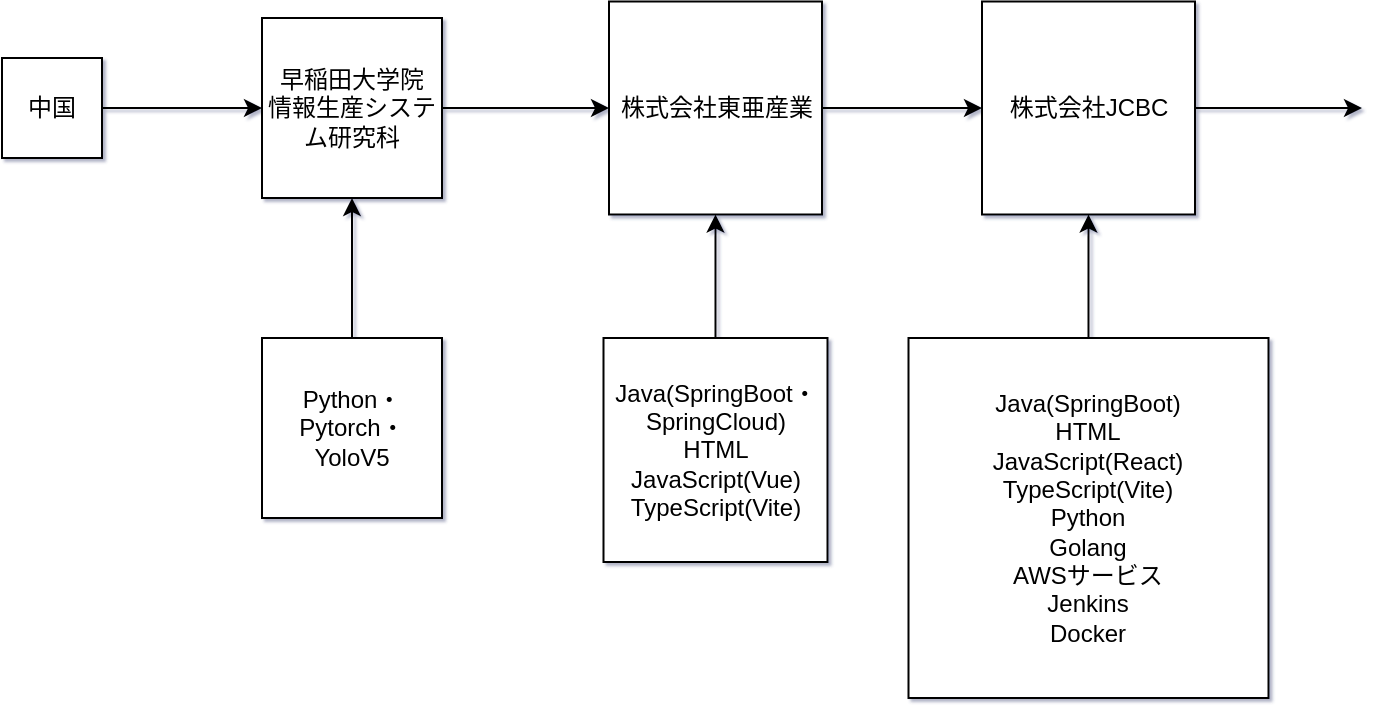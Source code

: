 <mxfile version="21.8.2" type="github">
  <diagram name="第 1 页" id="MlGkOc0rK8qGBOlLQdbf">
    <mxGraphModel dx="906" dy="492" grid="0" gridSize="10" guides="1" tooltips="1" connect="1" arrows="1" fold="1" page="0" pageScale="1" pageWidth="827" pageHeight="1169" background="#FFFFFF" math="0" shadow="1">
      <root>
        <mxCell id="0" />
        <mxCell id="1" parent="0" />
        <mxCell id="5chOGvL5NwtoWEhrYjUD-3" value="" style="edgeStyle=orthogonalEdgeStyle;rounded=0;orthogonalLoop=1;jettySize=auto;html=1;strokeColor=#000000;" edge="1" parent="1" source="5chOGvL5NwtoWEhrYjUD-1" target="5chOGvL5NwtoWEhrYjUD-2">
          <mxGeometry relative="1" as="geometry" />
        </mxCell>
        <mxCell id="5chOGvL5NwtoWEhrYjUD-1" value="中国" style="whiteSpace=wrap;html=1;aspect=fixed;" vertex="1" parent="1">
          <mxGeometry x="60" y="60" width="50" height="50" as="geometry" />
        </mxCell>
        <mxCell id="5chOGvL5NwtoWEhrYjUD-7" value="" style="edgeStyle=orthogonalEdgeStyle;rounded=0;orthogonalLoop=1;jettySize=auto;html=1;strokeColor=#000000;" edge="1" parent="1" source="5chOGvL5NwtoWEhrYjUD-2" target="5chOGvL5NwtoWEhrYjUD-6">
          <mxGeometry relative="1" as="geometry" />
        </mxCell>
        <mxCell id="5chOGvL5NwtoWEhrYjUD-2" value="早稲田大学院　情報生産システム研究科" style="whiteSpace=wrap;html=1;aspect=fixed;" vertex="1" parent="1">
          <mxGeometry x="190" y="40" width="90" height="90" as="geometry" />
        </mxCell>
        <mxCell id="5chOGvL5NwtoWEhrYjUD-5" style="edgeStyle=orthogonalEdgeStyle;rounded=0;orthogonalLoop=1;jettySize=auto;html=1;entryX=0.5;entryY=1;entryDx=0;entryDy=0;strokeColor=#000000;" edge="1" parent="1" source="5chOGvL5NwtoWEhrYjUD-4" target="5chOGvL5NwtoWEhrYjUD-2">
          <mxGeometry relative="1" as="geometry" />
        </mxCell>
        <mxCell id="5chOGvL5NwtoWEhrYjUD-4" value="Python・Pytorch・YoloV5" style="whiteSpace=wrap;html=1;aspect=fixed;" vertex="1" parent="1">
          <mxGeometry x="190" y="200" width="90" height="90" as="geometry" />
        </mxCell>
        <mxCell id="5chOGvL5NwtoWEhrYjUD-11" value="" style="edgeStyle=orthogonalEdgeStyle;rounded=0;orthogonalLoop=1;jettySize=auto;html=1;strokeColor=#000000;" edge="1" parent="1" source="5chOGvL5NwtoWEhrYjUD-6" target="5chOGvL5NwtoWEhrYjUD-10">
          <mxGeometry relative="1" as="geometry" />
        </mxCell>
        <mxCell id="5chOGvL5NwtoWEhrYjUD-6" value="株式会社東亜産業" style="whiteSpace=wrap;html=1;aspect=fixed;" vertex="1" parent="1">
          <mxGeometry x="363.5" y="31.75" width="106.5" height="106.5" as="geometry" />
        </mxCell>
        <mxCell id="5chOGvL5NwtoWEhrYjUD-9" style="edgeStyle=orthogonalEdgeStyle;rounded=0;orthogonalLoop=1;jettySize=auto;html=1;entryX=0.5;entryY=1;entryDx=0;entryDy=0;strokeColor=#000000;" edge="1" parent="1" source="5chOGvL5NwtoWEhrYjUD-8" target="5chOGvL5NwtoWEhrYjUD-6">
          <mxGeometry relative="1" as="geometry" />
        </mxCell>
        <mxCell id="5chOGvL5NwtoWEhrYjUD-8" value="Java(SpringBoot・SpringCloud)&lt;br&gt;HTML&lt;br&gt;JavaScript(Vue)&lt;br&gt;TypeScript(Vite)&lt;br&gt;" style="whiteSpace=wrap;html=1;aspect=fixed;" vertex="1" parent="1">
          <mxGeometry x="360.75" y="200" width="112" height="112" as="geometry" />
        </mxCell>
        <mxCell id="5chOGvL5NwtoWEhrYjUD-14" style="edgeStyle=orthogonalEdgeStyle;rounded=0;orthogonalLoop=1;jettySize=auto;html=1;exitX=1;exitY=0.5;exitDx=0;exitDy=0;strokeColor=#000000;" edge="1" parent="1" source="5chOGvL5NwtoWEhrYjUD-10">
          <mxGeometry relative="1" as="geometry">
            <mxPoint x="740" y="85" as="targetPoint" />
          </mxGeometry>
        </mxCell>
        <mxCell id="5chOGvL5NwtoWEhrYjUD-10" value="株式会社JCBC" style="whiteSpace=wrap;html=1;aspect=fixed;" vertex="1" parent="1">
          <mxGeometry x="550" y="31.75" width="106.5" height="106.5" as="geometry" />
        </mxCell>
        <mxCell id="5chOGvL5NwtoWEhrYjUD-13" style="edgeStyle=orthogonalEdgeStyle;rounded=0;orthogonalLoop=1;jettySize=auto;html=1;entryX=0.5;entryY=1;entryDx=0;entryDy=0;strokeColor=#000000;" edge="1" parent="1" source="5chOGvL5NwtoWEhrYjUD-12" target="5chOGvL5NwtoWEhrYjUD-10">
          <mxGeometry relative="1" as="geometry" />
        </mxCell>
        <mxCell id="5chOGvL5NwtoWEhrYjUD-12" value="Java(SpringBoot)&lt;br&gt;HTML&lt;br&gt;JavaScript(React)&lt;br&gt;TypeScript(Vite)&lt;br&gt;Python&lt;br&gt;Golang&lt;br&gt;AWSサービス&lt;br&gt;Jenkins&lt;br&gt;Docker" style="whiteSpace=wrap;html=1;aspect=fixed;" vertex="1" parent="1">
          <mxGeometry x="513.25" y="200" width="180" height="180" as="geometry" />
        </mxCell>
      </root>
    </mxGraphModel>
  </diagram>
</mxfile>

